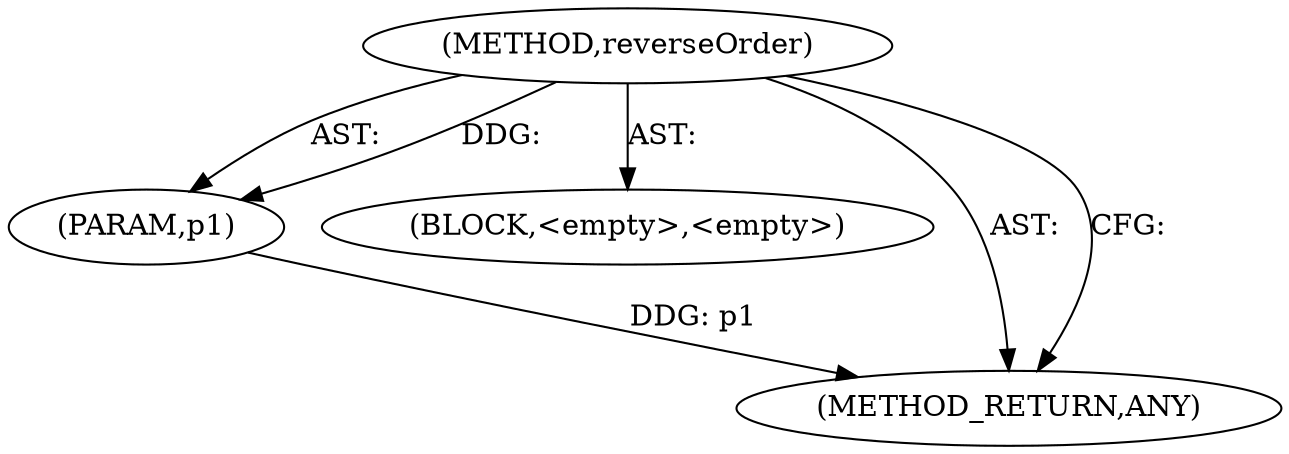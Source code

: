 digraph "reverseOrder" {  
"248" [label = <(METHOD,reverseOrder)> ]
"249" [label = <(PARAM,p1)> ]
"250" [label = <(BLOCK,&lt;empty&gt;,&lt;empty&gt;)> ]
"251" [label = <(METHOD_RETURN,ANY)> ]
  "248" -> "249"  [ label = "AST: "] 
  "248" -> "250"  [ label = "AST: "] 
  "248" -> "251"  [ label = "AST: "] 
  "248" -> "251"  [ label = "CFG: "] 
  "249" -> "251"  [ label = "DDG: p1"] 
  "248" -> "249"  [ label = "DDG: "] 
}
